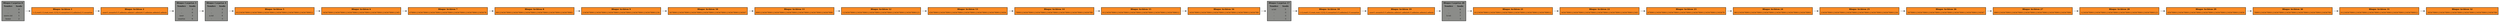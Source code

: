 digraph G { 
 rankdir = LR; node[shape = plaintext];
BLOQUE0[ label = <<TABLE BORDER='2' CELLBORDER='0' CELLSPACING='5' BGCOLOR='#8b8c89'>
<TR><TD colspan ='2' ><b>Bloque Carpetas 0</b></TD></TR>
<TR><TD><b>Nombre</b></TD><TD><b>Inodo</b></TD></TR><TR><TD>.</TD><TD>0</TD></TR><TR><TD>..</TD><TD>0</TD></TR><TR><TD>users.txt</TD><TD>1</TD></TR><TR><TD>home</TD><TD>2</TD></TR></TABLE>>];
BLOQUE1[ label = <<TABLE BORDER='2' CELLBORDER='0' CELLSPACING='5' BGCOLOR='#fb8b24'>
<TR><TD><b>Bloque Archivos 1</b></TD></TR>
<TR><TD>1,G,root
1,U,root,root,123
2,G,usuarios
3,G,admins
2,U,usuarios</TD></TR></TABLE>>];
BLOQUE2[ label = <<TABLE BORDER='2' CELLBORDER='0' CELLSPACING='5' BGCOLOR='#fb8b24'>
<TR><TD><b>Bloque Archivos 2</b></TD></TR>
<TR><TD>,user1,usuario
3,U,admins,admin1,admin
4,U,admins,admin2,admin
</TD></TR></TABLE>>];
BLOQUE3[ label = <<TABLE BORDER='2' CELLBORDER='0' CELLSPACING='5' BGCOLOR='#8b8c89'>
<TR><TD colspan ='2' ><b>Bloque Carpetas 3</b></TD></TR>
<TR><TD><b>Nombre</b></TD><TD><b>Inodo</b></TD></TR><TR><TD>.</TD><TD>2</TD></TR><TR><TD>..</TD><TD>0</TD></TR><TR><TD>user</TD><TD>3</TD></TR><TR><TD>usarios</TD><TD>6</TD></TR></TABLE>>];
BLOQUE4[ label = <<TABLE BORDER='2' CELLBORDER='0' CELLSPACING='5' BGCOLOR='#8b8c89'>
<TR><TD colspan ='2' ><b>Bloque Carpetas 4</b></TD></TR>
<TR><TD><b>Nombre</b></TD><TD><b>Inodo</b></TD></TR><TR><TD>.</TD><TD>3</TD></TR><TR><TD>..</TD><TD>2</TD></TR><TR><TD>a.txt</TD><TD>4</TD></TR><TR><TD>-</TD><TD>-1</TD></TR></TABLE>>];
BLOQUE5[ label = <<TABLE BORDER='2' CELLBORDER='0' CELLSPACING='5' BGCOLOR='#fb8b24'>
<TR><TD><b>Bloque Archivos 5</b></TD></TR>
<TR><TD>012345678901234567890123456789012345678901234567890123456789012</TD></TR></TABLE>>];
BLOQUE6[ label = <<TABLE BORDER='2' CELLBORDER='0' CELLSPACING='5' BGCOLOR='#fb8b24'>
<TR><TD><b>Bloque Archivos 6</b></TD></TR>
<TR><TD>345678901234567890123456789012345678901234567890123456789012345</TD></TR></TABLE>>];
BLOQUE7[ label = <<TABLE BORDER='2' CELLBORDER='0' CELLSPACING='5' BGCOLOR='#fb8b24'>
<TR><TD><b>Bloque Archivos 7</b></TD></TR>
<TR><TD>678901234567890123456789012345678901234567890123456789012345678</TD></TR></TABLE>>];
BLOQUE8[ label = <<TABLE BORDER='2' CELLBORDER='0' CELLSPACING='5' BGCOLOR='#fb8b24'>
<TR><TD><b>Bloque Archivos 8</b></TD></TR>
<TR><TD>901234567890123456789012345678901234567890123456789012345678901</TD></TR></TABLE>>];
BLOQUE9[ label = <<TABLE BORDER='2' CELLBORDER='0' CELLSPACING='5' BGCOLOR='#fb8b24'>
<TR><TD><b>Bloque Archivos 9</b></TD></TR>
<TR><TD>234567890123456789012345678901234567890123456789012345678901234</TD></TR></TABLE>>];
BLOQUE10[ label = <<TABLE BORDER='2' CELLBORDER='0' CELLSPACING='5' BGCOLOR='#fb8b24'>
<TR><TD><b>Bloque Archivos 10</b></TD></TR>
<TR><TD>567890123456789012345678901234567890123456789012345678901234567</TD></TR></TABLE>>];
BLOQUE11[ label = <<TABLE BORDER='2' CELLBORDER='0' CELLSPACING='5' BGCOLOR='#fb8b24'>
<TR><TD><b>Bloque Archivos 11</b></TD></TR>
<TR><TD>890123456789012345678901234567890123456789012345678901234567890</TD></TR></TABLE>>];
BLOQUE12[ label = <<TABLE BORDER='2' CELLBORDER='0' CELLSPACING='5' BGCOLOR='#fb8b24'>
<TR><TD><b>Bloque Archivos 12</b></TD></TR>
<TR><TD>123456789012345678901234567890123456789012345678901234567890123</TD></TR></TABLE>>];
BLOQUE13[ label = <<TABLE BORDER='2' CELLBORDER='0' CELLSPACING='5' BGCOLOR='#fb8b24'>
<TR><TD><b>Bloque Archivos 13</b></TD></TR>
<TR><TD>456789012345678901234567890123456789012345678901234567890123456</TD></TR></TABLE>>];
BLOQUE14[ label = <<TABLE BORDER='2' CELLBORDER='0' CELLSPACING='5' BGCOLOR='#fb8b24'>
<TR><TD><b>Bloque Archivos 14</b></TD></TR>
<TR><TD>789012345678901234567890123456789012345678901234567890123456789</TD></TR></TABLE>>];
BLOQUE15[ label = <<TABLE BORDER='2' CELLBORDER='0' CELLSPACING='5' BGCOLOR='#fb8b24'>
<TR><TD><b>Bloque Archivos 15</b></TD></TR>
<TR><TD>012345678901234567890123456789012345678901234567890123456789012</TD></TR></TABLE>>];
BLOQUE16[ label = <<TABLE BORDER='2' CELLBORDER='0' CELLSPACING='5' BGCOLOR='#fb8b24'>
<TR><TD><b>Bloque Archivos 16</b></TD></TR>
<TR><TD>345678901234567890123456789012345678901234567890123456789</TD></TR></TABLE>>];
BLOQUE17[ label = <<TABLE BORDER='2' CELLBORDER='0' CELLSPACING='5' BGCOLOR='#8b8c89'>
<TR><TD colspan ='2' ><b>Bloque Carpetas 17</b></TD></TR>
<TR><TD><b>Nombre</b></TD><TD><b>Inodo</b></TD></TR><TR><TD>a.txt</TD><TD>5</TD></TR><TR><TD>-</TD><TD>-1</TD></TR><TR><TD>-</TD><TD>-1</TD></TR><TR><TD>-</TD><TD>-1</TD></TR></TABLE>>];
BLOQUE18[ label = <<TABLE BORDER='2' CELLBORDER='0' CELLSPACING='5' BGCOLOR='#fb8b24'>
<TR><TD><b>Bloque Archivos 18</b></TD></TR>
<TR><TD>1,G,root
1,U,root,root,123
2,G,usuarios
3,G,admins
2,U,usuarios</TD></TR></TABLE>>];
BLOQUE19[ label = <<TABLE BORDER='2' CELLBORDER='0' CELLSPACING='5' BGCOLOR='#fb8b24'>
<TR><TD><b>Bloque Archivos 19</b></TD></TR>
<TR><TD>,user1,usuario
3,U,admins,admin1,admin
4,U,admins,admin2,admin
</TD></TR></TABLE>>];
BLOQUE20[ label = <<TABLE BORDER='2' CELLBORDER='0' CELLSPACING='5' BGCOLOR='#8b8c89'>
<TR><TD colspan ='2' ><b>Bloque Carpetas 20</b></TD></TR>
<TR><TD><b>Nombre</b></TD><TD><b>Inodo</b></TD></TR><TR><TD>.</TD><TD>6</TD></TR><TR><TD>..</TD><TD>2</TD></TR><TR><TD>b.txt</TD><TD>7</TD></TR><TR><TD>-</TD><TD>-1</TD></TR></TABLE>>];
BLOQUE21[ label = <<TABLE BORDER='2' CELLBORDER='0' CELLSPACING='5' BGCOLOR='#fb8b24'>
<TR><TD><b>Bloque Archivos 21</b></TD></TR>
<TR><TD>012345678901234567890123456789012345678901234567890123456789012</TD></TR></TABLE>>];
BLOQUE22[ label = <<TABLE BORDER='2' CELLBORDER='0' CELLSPACING='5' BGCOLOR='#fb8b24'>
<TR><TD><b>Bloque Archivos 22</b></TD></TR>
<TR><TD>345678901234567890123456789012345678901234567890123456789012345</TD></TR></TABLE>>];
BLOQUE23[ label = <<TABLE BORDER='2' CELLBORDER='0' CELLSPACING='5' BGCOLOR='#fb8b24'>
<TR><TD><b>Bloque Archivos 23</b></TD></TR>
<TR><TD>678901234567890123456789012345678901234567890123456789012345678</TD></TR></TABLE>>];
BLOQUE24[ label = <<TABLE BORDER='2' CELLBORDER='0' CELLSPACING='5' BGCOLOR='#fb8b24'>
<TR><TD><b>Bloque Archivos 24</b></TD></TR>
<TR><TD>901234567890123456789012345678901234567890123456789012345678901</TD></TR></TABLE>>];
BLOQUE25[ label = <<TABLE BORDER='2' CELLBORDER='0' CELLSPACING='5' BGCOLOR='#fb8b24'>
<TR><TD><b>Bloque Archivos 25</b></TD></TR>
<TR><TD>234567890123456789012345678901234567890123456789012345678901234</TD></TR></TABLE>>];
BLOQUE26[ label = <<TABLE BORDER='2' CELLBORDER='0' CELLSPACING='5' BGCOLOR='#fb8b24'>
<TR><TD><b>Bloque Archivos 26</b></TD></TR>
<TR><TD>567890123456789012345678901234567890123456789012345678901234567</TD></TR></TABLE>>];
BLOQUE27[ label = <<TABLE BORDER='2' CELLBORDER='0' CELLSPACING='5' BGCOLOR='#fb8b24'>
<TR><TD><b>Bloque Archivos 27</b></TD></TR>
<TR><TD>890123456789012345678901234567890123456789012345678901234567890</TD></TR></TABLE>>];
BLOQUE28[ label = <<TABLE BORDER='2' CELLBORDER='0' CELLSPACING='5' BGCOLOR='#fb8b24'>
<TR><TD><b>Bloque Archivos 28</b></TD></TR>
<TR><TD>123456789012345678901234567890123456789012345678901234567890123</TD></TR></TABLE>>];
BLOQUE29[ label = <<TABLE BORDER='2' CELLBORDER='0' CELLSPACING='5' BGCOLOR='#fb8b24'>
<TR><TD><b>Bloque Archivos 29</b></TD></TR>
<TR><TD>456789012345678901234567890123456789012345678901234567890123456</TD></TR></TABLE>>];
BLOQUE30[ label = <<TABLE BORDER='2' CELLBORDER='0' CELLSPACING='5' BGCOLOR='#fb8b24'>
<TR><TD><b>Bloque Archivos 30</b></TD></TR>
<TR><TD>789012345678901234567890123456789012345678901234567890123456789</TD></TR></TABLE>>];
BLOQUE31[ label = <<TABLE BORDER='2' CELLBORDER='0' CELLSPACING='5' BGCOLOR='#fb8b24'>
<TR><TD><b>Bloque Archivos 31</b></TD></TR>
<TR><TD>012345678901234567890123456789012345678901234567890123456789012</TD></TR></TABLE>>];
BLOQUE32[ label = <<TABLE BORDER='2' CELLBORDER='0' CELLSPACING='5' BGCOLOR='#fb8b24'>
<TR><TD><b>Bloque Archivos 32</b></TD></TR>
<TR><TD>345678901234567890123456789012345678901234567890123456789</TD></TR></TABLE>>];
BLOQUE0->BLOQUE1->BLOQUE2->BLOQUE3->BLOQUE4->BLOQUE5->BLOQUE6->BLOQUE7->BLOQUE8->BLOQUE9->BLOQUE10->BLOQUE11->BLOQUE12->BLOQUE13->BLOQUE14->BLOQUE15->BLOQUE16->BLOQUE17->BLOQUE18->BLOQUE19->BLOQUE20->BLOQUE21->BLOQUE22->BLOQUE23->BLOQUE24->BLOQUE25->BLOQUE26->BLOQUE27->BLOQUE28->BLOQUE29->BLOQUE30->BLOQUE31->BLOQUE32}
